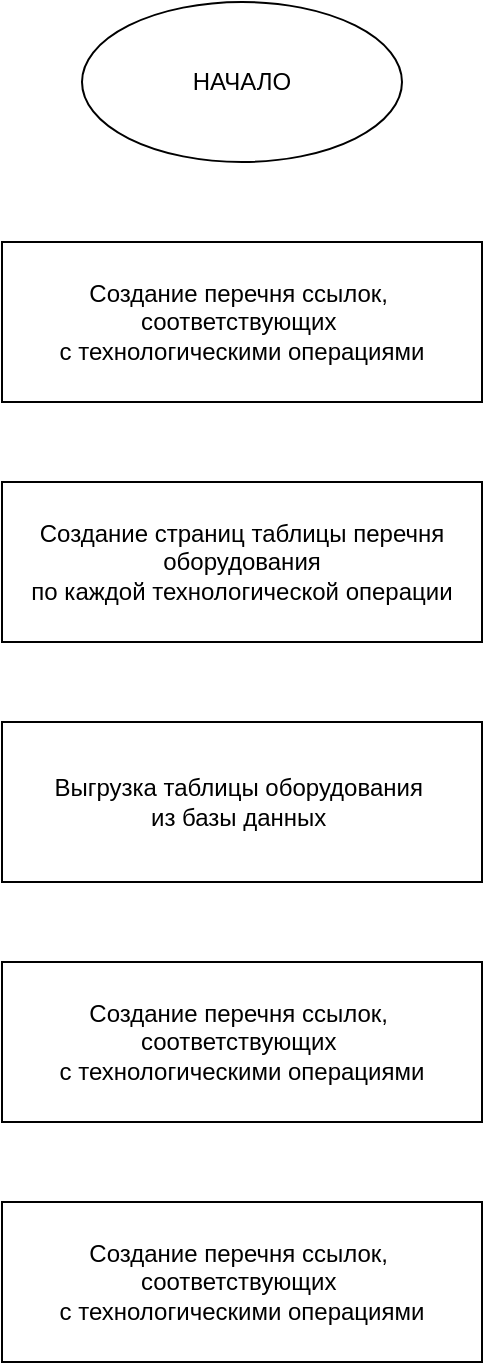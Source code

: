 <mxfile version="21.1.5" type="github">
  <diagram name="Page-1" id="qFZczR5B3UI8Jo8uHC8d">
    <mxGraphModel dx="1434" dy="739" grid="1" gridSize="10" guides="1" tooltips="1" connect="1" arrows="1" fold="1" page="1" pageScale="1" pageWidth="1654" pageHeight="2336" math="0" shadow="0">
      <root>
        <mxCell id="0" />
        <mxCell id="1" parent="0" />
        <mxCell id="hdSreOnBa91VfMqnHE0S-1" value="НАЧАЛО" style="ellipse;whiteSpace=wrap;html=1;" vertex="1" parent="1">
          <mxGeometry x="640" y="40" width="160" height="80" as="geometry" />
        </mxCell>
        <mxCell id="hdSreOnBa91VfMqnHE0S-2" value="Создание перечня ссылок,&amp;nbsp;&lt;br&gt;соответствующих&amp;nbsp;&lt;br&gt;с технологическими операциями" style="rounded=0;whiteSpace=wrap;html=1;" vertex="1" parent="1">
          <mxGeometry x="600" y="160" width="240" height="80" as="geometry" />
        </mxCell>
        <mxCell id="hdSreOnBa91VfMqnHE0S-3" value="Создание страниц таблицы перечня оборудования &lt;br&gt;по каждой технологической операции" style="rounded=0;whiteSpace=wrap;html=1;" vertex="1" parent="1">
          <mxGeometry x="600" y="280" width="240" height="80" as="geometry" />
        </mxCell>
        <mxCell id="hdSreOnBa91VfMqnHE0S-4" value="Выгрузка таблицы оборудования&amp;nbsp;&lt;br&gt;из базы данных&amp;nbsp;" style="rounded=0;whiteSpace=wrap;html=1;" vertex="1" parent="1">
          <mxGeometry x="600" y="400" width="240" height="80" as="geometry" />
        </mxCell>
        <mxCell id="hdSreOnBa91VfMqnHE0S-5" value="Создание перечня ссылок,&amp;nbsp;&lt;br&gt;соответствующих&amp;nbsp;&lt;br&gt;с технологическими операциями" style="rounded=0;whiteSpace=wrap;html=1;" vertex="1" parent="1">
          <mxGeometry x="600" y="520" width="240" height="80" as="geometry" />
        </mxCell>
        <mxCell id="hdSreOnBa91VfMqnHE0S-6" value="Создание перечня ссылок,&amp;nbsp;&lt;br&gt;соответствующих&amp;nbsp;&lt;br&gt;с технологическими операциями" style="rounded=0;whiteSpace=wrap;html=1;" vertex="1" parent="1">
          <mxGeometry x="600" y="640" width="240" height="80" as="geometry" />
        </mxCell>
      </root>
    </mxGraphModel>
  </diagram>
</mxfile>
